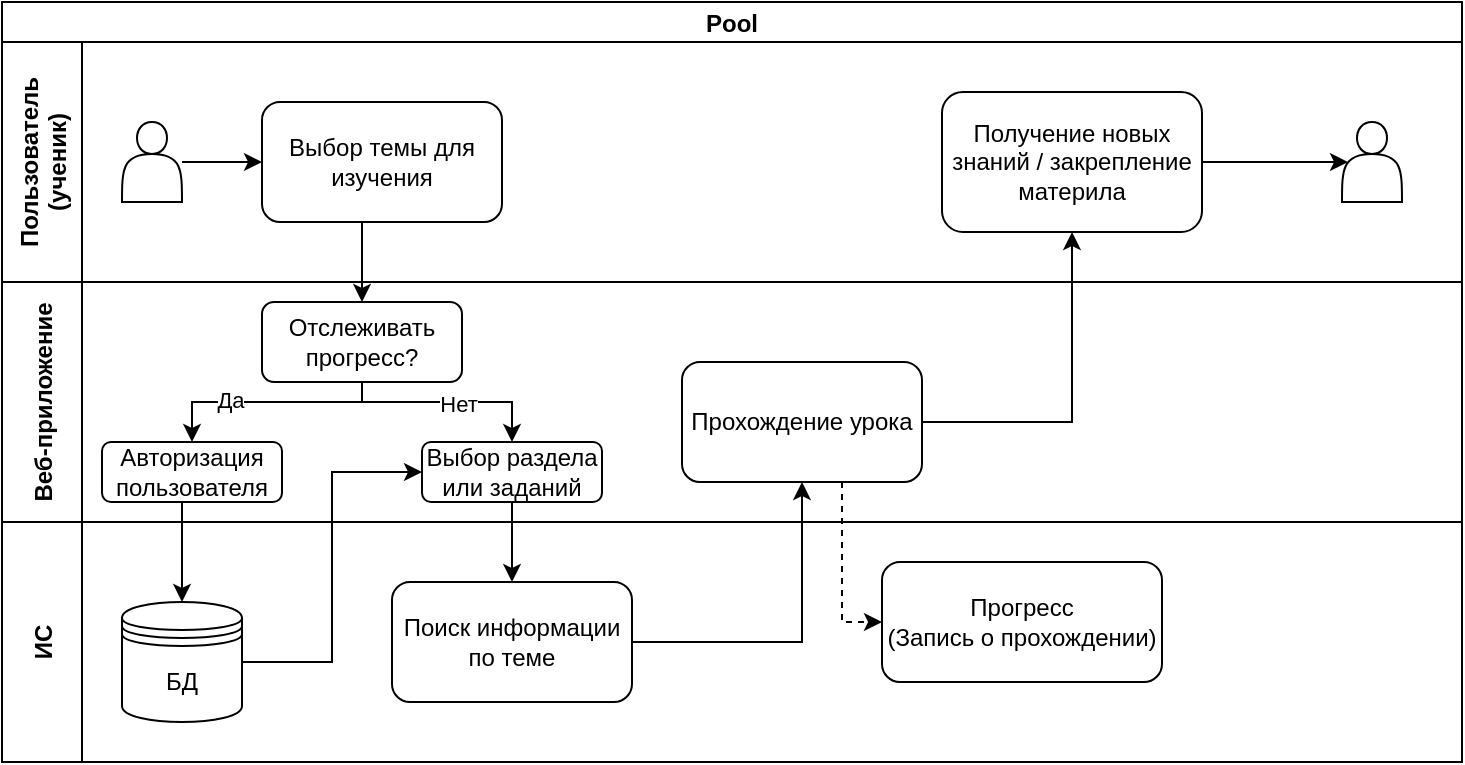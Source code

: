 <mxfile version="18.0.0" type="device" pages="2"><diagram id="20l7fqfeNC1QqdjTDUyi" name="Page-2"><mxGraphModel dx="1051" dy="482" grid="1" gridSize="10" guides="1" tooltips="1" connect="1" arrows="1" fold="1" page="1" pageScale="1" pageWidth="827" pageHeight="1169" math="0" shadow="0"><root><mxCell id="0"/><mxCell id="1" parent="0"/><mxCell id="Vk-8Xl2fjeRFc3GVbgZu-17" value="Pool" style="swimlane;childLayout=stackLayout;resizeParent=1;resizeParentMax=0;horizontal=1;startSize=20;horizontalStack=0;" vertex="1" parent="1"><mxGeometry x="10" y="20" width="730" height="380" as="geometry"/></mxCell><mxCell id="Vk-8Xl2fjeRFc3GVbgZu-18" value="Пользователь &#10;(ученик)" style="swimlane;startSize=40;horizontal=0;" vertex="1" parent="Vk-8Xl2fjeRFc3GVbgZu-17"><mxGeometry y="20" width="730" height="120" as="geometry"/></mxCell><mxCell id="Vk-8Xl2fjeRFc3GVbgZu-24" style="edgeStyle=orthogonalEdgeStyle;rounded=0;orthogonalLoop=1;jettySize=auto;html=1;entryX=0;entryY=0.5;entryDx=0;entryDy=0;" edge="1" parent="Vk-8Xl2fjeRFc3GVbgZu-18" source="Vk-8Xl2fjeRFc3GVbgZu-21" target="Vk-8Xl2fjeRFc3GVbgZu-23"><mxGeometry relative="1" as="geometry"/></mxCell><mxCell id="Vk-8Xl2fjeRFc3GVbgZu-21" value="" style="shape=actor;whiteSpace=wrap;html=1;" vertex="1" parent="Vk-8Xl2fjeRFc3GVbgZu-18"><mxGeometry x="60" y="40" width="30" height="40" as="geometry"/></mxCell><mxCell id="Vk-8Xl2fjeRFc3GVbgZu-23" value="Выбор темы для изучения" style="rounded=1;whiteSpace=wrap;html=1;" vertex="1" parent="Vk-8Xl2fjeRFc3GVbgZu-18"><mxGeometry x="130" y="30" width="120" height="60" as="geometry"/></mxCell><mxCell id="Vk-8Xl2fjeRFc3GVbgZu-50" value="Получение новых знаний / закрепление материла" style="rounded=1;whiteSpace=wrap;html=1;" vertex="1" parent="Vk-8Xl2fjeRFc3GVbgZu-18"><mxGeometry x="470" y="25" width="130" height="70" as="geometry"/></mxCell><mxCell id="Vk-8Xl2fjeRFc3GVbgZu-53" value="" style="shape=actor;whiteSpace=wrap;html=1;" vertex="1" parent="Vk-8Xl2fjeRFc3GVbgZu-18"><mxGeometry x="670" y="40" width="30" height="40" as="geometry"/></mxCell><mxCell id="Vk-8Xl2fjeRFc3GVbgZu-52" style="edgeStyle=orthogonalEdgeStyle;rounded=0;orthogonalLoop=1;jettySize=auto;html=1;entryX=0.1;entryY=0.5;entryDx=0;entryDy=0;entryPerimeter=0;" edge="1" parent="Vk-8Xl2fjeRFc3GVbgZu-18" source="Vk-8Xl2fjeRFc3GVbgZu-50" target="Vk-8Xl2fjeRFc3GVbgZu-53"><mxGeometry relative="1" as="geometry"><mxPoint x="660" y="60" as="targetPoint"/></mxGeometry></mxCell><mxCell id="Vk-8Xl2fjeRFc3GVbgZu-19" value="Веб-приложение" style="swimlane;startSize=40;horizontal=0;" vertex="1" parent="Vk-8Xl2fjeRFc3GVbgZu-17"><mxGeometry y="140" width="730" height="120" as="geometry"/></mxCell><mxCell id="Vk-8Xl2fjeRFc3GVbgZu-31" style="edgeStyle=orthogonalEdgeStyle;rounded=0;orthogonalLoop=1;jettySize=auto;html=1;exitX=0.5;exitY=1;exitDx=0;exitDy=0;" edge="1" parent="Vk-8Xl2fjeRFc3GVbgZu-19" source="Vk-8Xl2fjeRFc3GVbgZu-26" target="Vk-8Xl2fjeRFc3GVbgZu-30"><mxGeometry relative="1" as="geometry"><Array as="points"><mxPoint x="180" y="60"/><mxPoint x="255" y="60"/></Array></mxGeometry></mxCell><mxCell id="Vk-8Xl2fjeRFc3GVbgZu-38" value="Нет" style="edgeLabel;html=1;align=center;verticalAlign=middle;resizable=0;points=[];" vertex="1" connectable="0" parent="Vk-8Xl2fjeRFc3GVbgZu-31"><mxGeometry x="0.105" y="-1" relative="1" as="geometry"><mxPoint as="offset"/></mxGeometry></mxCell><mxCell id="Vk-8Xl2fjeRFc3GVbgZu-26" value="Отслеживать прогресс?" style="rounded=1;whiteSpace=wrap;html=1;" vertex="1" parent="Vk-8Xl2fjeRFc3GVbgZu-19"><mxGeometry x="130" y="10" width="100" height="40" as="geometry"/></mxCell><mxCell id="Vk-8Xl2fjeRFc3GVbgZu-28" value="Авторизация пользователя" style="whiteSpace=wrap;html=1;rounded=1;" vertex="1" parent="Vk-8Xl2fjeRFc3GVbgZu-19"><mxGeometry x="50" y="80" width="90" height="30" as="geometry"/></mxCell><mxCell id="Vk-8Xl2fjeRFc3GVbgZu-29" value="" style="edgeStyle=orthogonalEdgeStyle;rounded=0;orthogonalLoop=1;jettySize=auto;html=1;" edge="1" parent="Vk-8Xl2fjeRFc3GVbgZu-19" source="Vk-8Xl2fjeRFc3GVbgZu-26" target="Vk-8Xl2fjeRFc3GVbgZu-28"><mxGeometry relative="1" as="geometry"><Array as="points"><mxPoint x="180" y="60"/><mxPoint x="95" y="60"/></Array></mxGeometry></mxCell><mxCell id="Vk-8Xl2fjeRFc3GVbgZu-37" value="Да" style="edgeLabel;html=1;align=center;verticalAlign=middle;resizable=0;points=[];" vertex="1" connectable="0" parent="Vk-8Xl2fjeRFc3GVbgZu-29"><mxGeometry x="0.322" y="-1" relative="1" as="geometry"><mxPoint as="offset"/></mxGeometry></mxCell><mxCell id="Vk-8Xl2fjeRFc3GVbgZu-30" value="Выбор раздела или заданий" style="whiteSpace=wrap;html=1;rounded=1;" vertex="1" parent="Vk-8Xl2fjeRFc3GVbgZu-19"><mxGeometry x="210" y="80" width="90" height="30" as="geometry"/></mxCell><mxCell id="Vk-8Xl2fjeRFc3GVbgZu-39" value="Прохождение урока" style="whiteSpace=wrap;html=1;rounded=1;" vertex="1" parent="Vk-8Xl2fjeRFc3GVbgZu-19"><mxGeometry x="340" y="40" width="120" height="60" as="geometry"/></mxCell><mxCell id="Vk-8Xl2fjeRFc3GVbgZu-20" value="ИС" style="swimlane;startSize=40;horizontal=0;" vertex="1" parent="Vk-8Xl2fjeRFc3GVbgZu-17"><mxGeometry y="260" width="730" height="120" as="geometry"/></mxCell><mxCell id="Vk-8Xl2fjeRFc3GVbgZu-32" value="БД" style="shape=datastore;whiteSpace=wrap;html=1;" vertex="1" parent="Vk-8Xl2fjeRFc3GVbgZu-20"><mxGeometry x="60" y="40" width="60" height="60" as="geometry"/></mxCell><mxCell id="Vk-8Xl2fjeRFc3GVbgZu-35" value="Поиск информации по теме" style="whiteSpace=wrap;html=1;rounded=1;" vertex="1" parent="Vk-8Xl2fjeRFc3GVbgZu-20"><mxGeometry x="195" y="30" width="120" height="60" as="geometry"/></mxCell><mxCell id="Vk-8Xl2fjeRFc3GVbgZu-42" value="Прогресс&lt;br&gt;(Запись о прохождении)" style="whiteSpace=wrap;html=1;rounded=1;" vertex="1" parent="Vk-8Xl2fjeRFc3GVbgZu-20"><mxGeometry x="440" y="20" width="140" height="60" as="geometry"/></mxCell><mxCell id="Vk-8Xl2fjeRFc3GVbgZu-27" style="edgeStyle=orthogonalEdgeStyle;rounded=0;orthogonalLoop=1;jettySize=auto;html=1;entryX=0.5;entryY=0;entryDx=0;entryDy=0;" edge="1" parent="Vk-8Xl2fjeRFc3GVbgZu-17" source="Vk-8Xl2fjeRFc3GVbgZu-23" target="Vk-8Xl2fjeRFc3GVbgZu-26"><mxGeometry relative="1" as="geometry"><Array as="points"><mxPoint x="180" y="120"/><mxPoint x="180" y="120"/></Array></mxGeometry></mxCell><mxCell id="Vk-8Xl2fjeRFc3GVbgZu-33" style="edgeStyle=orthogonalEdgeStyle;rounded=0;orthogonalLoop=1;jettySize=auto;html=1;" edge="1" parent="Vk-8Xl2fjeRFc3GVbgZu-17" source="Vk-8Xl2fjeRFc3GVbgZu-28" target="Vk-8Xl2fjeRFc3GVbgZu-32"><mxGeometry relative="1" as="geometry"><Array as="points"><mxPoint x="90" y="260"/><mxPoint x="90" y="260"/></Array></mxGeometry></mxCell><mxCell id="Vk-8Xl2fjeRFc3GVbgZu-34" style="edgeStyle=orthogonalEdgeStyle;rounded=0;orthogonalLoop=1;jettySize=auto;html=1;entryX=0;entryY=0.5;entryDx=0;entryDy=0;" edge="1" parent="Vk-8Xl2fjeRFc3GVbgZu-17" source="Vk-8Xl2fjeRFc3GVbgZu-32" target="Vk-8Xl2fjeRFc3GVbgZu-30"><mxGeometry relative="1" as="geometry"/></mxCell><mxCell id="Vk-8Xl2fjeRFc3GVbgZu-36" value="" style="edgeStyle=orthogonalEdgeStyle;rounded=0;orthogonalLoop=1;jettySize=auto;html=1;" edge="1" parent="Vk-8Xl2fjeRFc3GVbgZu-17" source="Vk-8Xl2fjeRFc3GVbgZu-30" target="Vk-8Xl2fjeRFc3GVbgZu-35"><mxGeometry relative="1" as="geometry"/></mxCell><mxCell id="Vk-8Xl2fjeRFc3GVbgZu-40" value="" style="edgeStyle=orthogonalEdgeStyle;rounded=0;orthogonalLoop=1;jettySize=auto;html=1;" edge="1" parent="Vk-8Xl2fjeRFc3GVbgZu-17" source="Vk-8Xl2fjeRFc3GVbgZu-35" target="Vk-8Xl2fjeRFc3GVbgZu-39"><mxGeometry relative="1" as="geometry"/></mxCell><mxCell id="Vk-8Xl2fjeRFc3GVbgZu-41" style="edgeStyle=orthogonalEdgeStyle;rounded=0;orthogonalLoop=1;jettySize=auto;html=1;entryX=0;entryY=0.5;entryDx=0;entryDy=0;dashed=1;" edge="1" parent="Vk-8Xl2fjeRFc3GVbgZu-17" source="Vk-8Xl2fjeRFc3GVbgZu-39" target="Vk-8Xl2fjeRFc3GVbgZu-42"><mxGeometry relative="1" as="geometry"><mxPoint x="480" y="300" as="targetPoint"/><Array as="points"><mxPoint x="420" y="310"/></Array></mxGeometry></mxCell><mxCell id="Vk-8Xl2fjeRFc3GVbgZu-43" style="edgeStyle=orthogonalEdgeStyle;rounded=0;orthogonalLoop=1;jettySize=auto;html=1;entryX=0.5;entryY=1;entryDx=0;entryDy=0;" edge="1" parent="Vk-8Xl2fjeRFc3GVbgZu-17" source="Vk-8Xl2fjeRFc3GVbgZu-39" target="Vk-8Xl2fjeRFc3GVbgZu-50"><mxGeometry relative="1" as="geometry"><mxPoint x="580" y="210" as="targetPoint"/></mxGeometry></mxCell></root></mxGraphModel></diagram><diagram id="J5epQX_KYkSJHJt5mPeu" name="Page-1"><mxGraphModel dx="1878" dy="482" grid="1" gridSize="10" guides="1" tooltips="1" connect="1" arrows="1" fold="1" page="1" pageScale="1" pageWidth="827" pageHeight="1169" math="0" shadow="0"><root><mxCell id="0"/><mxCell id="1" parent="0"/><mxCell id="e2t3kXl5LUbeaItetZgc-1" value="П1 (4, Ф1)" style="rounded=1;whiteSpace=wrap;html=1;" parent="1" vertex="1"><mxGeometry x="340" y="40" width="120" height="40" as="geometry"/></mxCell><mxCell id="e2t3kXl5LUbeaItetZgc-2" value="" style="endArrow=classic;html=1;rounded=0;exitX=0.5;exitY=1;exitDx=0;exitDy=0;entryX=0.5;entryY=0;entryDx=0;entryDy=0;" parent="1" source="e2t3kXl5LUbeaItetZgc-1" target="e2t3kXl5LUbeaItetZgc-3" edge="1"><mxGeometry width="50" height="50" relative="1" as="geometry"><mxPoint x="470" y="330" as="sourcePoint"/><mxPoint x="460" y="110" as="targetPoint"/><Array as="points"/></mxGeometry></mxCell><mxCell id="e2t3kXl5LUbeaItetZgc-10" value="" style="edgeStyle=orthogonalEdgeStyle;rounded=0;orthogonalLoop=1;jettySize=auto;html=1;" parent="1" source="e2t3kXl5LUbeaItetZgc-3" target="e2t3kXl5LUbeaItetZgc-9" edge="1"><mxGeometry relative="1" as="geometry"/></mxCell><mxCell id="e2t3kXl5LUbeaItetZgc-3" value="Д1" style="ellipse;whiteSpace=wrap;html=1;aspect=fixed;" parent="1" vertex="1"><mxGeometry x="380" y="110" width="40" height="40" as="geometry"/></mxCell><mxCell id="e2t3kXl5LUbeaItetZgc-28" style="edgeStyle=orthogonalEdgeStyle;rounded=0;orthogonalLoop=1;jettySize=auto;html=1;entryX=0.5;entryY=0;entryDx=0;entryDy=0;fontSize=12;" parent="1" source="e2t3kXl5LUbeaItetZgc-8" target="e2t3kXl5LUbeaItetZgc-17" edge="1"><mxGeometry relative="1" as="geometry"/></mxCell><mxCell id="e2t3kXl5LUbeaItetZgc-29" style="edgeStyle=orthogonalEdgeStyle;rounded=0;orthogonalLoop=1;jettySize=auto;html=1;exitX=0;exitY=1;exitDx=0;exitDy=0;entryX=0.5;entryY=0;entryDx=0;entryDy=0;fontSize=12;" parent="1" source="e2t3kXl5LUbeaItetZgc-8" target="e2t3kXl5LUbeaItetZgc-18" edge="1"><mxGeometry relative="1" as="geometry"><Array as="points"><mxPoint x="25" y="280"/></Array></mxGeometry></mxCell><mxCell id="e2t3kXl5LUbeaItetZgc-30" style="edgeStyle=orthogonalEdgeStyle;rounded=0;orthogonalLoop=1;jettySize=auto;html=1;entryX=0.5;entryY=0;entryDx=0;entryDy=0;fontSize=12;" parent="1" source="e2t3kXl5LUbeaItetZgc-8" target="e2t3kXl5LUbeaItetZgc-19" edge="1"><mxGeometry relative="1" as="geometry"><Array as="points"><mxPoint x="130" y="300"/><mxPoint x="85" y="300"/></Array></mxGeometry></mxCell><mxCell id="e2t3kXl5LUbeaItetZgc-31" value="" style="edgeStyle=orthogonalEdgeStyle;rounded=0;orthogonalLoop=1;jettySize=auto;html=1;fontSize=12;" parent="1" source="e2t3kXl5LUbeaItetZgc-8" target="e2t3kXl5LUbeaItetZgc-21" edge="1"><mxGeometry relative="1" as="geometry"><Array as="points"><mxPoint x="160" y="300"/><mxPoint x="205" y="300"/></Array></mxGeometry></mxCell><mxCell id="e2t3kXl5LUbeaItetZgc-33" style="edgeStyle=orthogonalEdgeStyle;rounded=0;orthogonalLoop=1;jettySize=auto;html=1;fontSize=12;" parent="1" source="e2t3kXl5LUbeaItetZgc-8" target="e2t3kXl5LUbeaItetZgc-20" edge="1"><mxGeometry relative="1" as="geometry"><Array as="points"><mxPoint x="145" y="300"/><mxPoint x="145" y="300"/></Array></mxGeometry></mxCell><mxCell id="e2t3kXl5LUbeaItetZgc-34" style="edgeStyle=orthogonalEdgeStyle;rounded=0;orthogonalLoop=1;jettySize=auto;html=1;exitX=1;exitY=0.75;exitDx=0;exitDy=0;fontSize=12;" parent="1" source="e2t3kXl5LUbeaItetZgc-8" target="e2t3kXl5LUbeaItetZgc-22" edge="1"><mxGeometry relative="1" as="geometry"><Array as="points"><mxPoint x="200" y="280"/><mxPoint x="265" y="280"/></Array></mxGeometry></mxCell><mxCell id="e2t3kXl5LUbeaItetZgc-35" style="edgeStyle=orthogonalEdgeStyle;rounded=0;orthogonalLoop=1;jettySize=auto;html=1;fontSize=12;" parent="1" source="e2t3kXl5LUbeaItetZgc-8" target="e2t3kXl5LUbeaItetZgc-23" edge="1"><mxGeometry relative="1" as="geometry"/></mxCell><mxCell id="e2t3kXl5LUbeaItetZgc-8" value="П3 (2, Ф2 и Д2)" style="rounded=1;whiteSpace=wrap;html=1;" parent="1" vertex="1"><mxGeometry x="90" y="240" width="110" height="40" as="geometry"/></mxCell><mxCell id="e2t3kXl5LUbeaItetZgc-12" value="" style="edgeStyle=orthogonalEdgeStyle;rounded=0;orthogonalLoop=1;jettySize=auto;html=1;" parent="1" source="e2t3kXl5LUbeaItetZgc-9" target="e2t3kXl5LUbeaItetZgc-11" edge="1"><mxGeometry relative="1" as="geometry"/></mxCell><mxCell id="e2t3kXl5LUbeaItetZgc-14" value="" style="edgeStyle=orthogonalEdgeStyle;rounded=0;orthogonalLoop=1;jettySize=auto;html=1;" parent="1" source="e2t3kXl5LUbeaItetZgc-9" target="e2t3kXl5LUbeaItetZgc-13" edge="1"><mxGeometry relative="1" as="geometry"/></mxCell><mxCell id="e2t3kXl5LUbeaItetZgc-9" value="П2 (3, Д1)" style="rounded=1;whiteSpace=wrap;html=1;" parent="1" vertex="1"><mxGeometry x="350" y="180" width="100" height="40" as="geometry"/></mxCell><mxCell id="e2t3kXl5LUbeaItetZgc-54" style="edgeStyle=orthogonalEdgeStyle;rounded=0;orthogonalLoop=1;jettySize=auto;html=1;exitX=0.5;exitY=1;exitDx=0;exitDy=0;entryX=0.5;entryY=0;entryDx=0;entryDy=0;" parent="1" source="e2t3kXl5LUbeaItetZgc-11" target="e2t3kXl5LUbeaItetZgc-43" edge="1"><mxGeometry relative="1" as="geometry"/></mxCell><mxCell id="e2t3kXl5LUbeaItetZgc-11" value="Д3" style="ellipse;whiteSpace=wrap;html=1;rounded=1;" parent="1" vertex="1"><mxGeometry x="630" y="180" width="40" height="40" as="geometry"/></mxCell><mxCell id="e2t3kXl5LUbeaItetZgc-15" value="" style="edgeStyle=orthogonalEdgeStyle;rounded=0;orthogonalLoop=1;jettySize=auto;html=1;" parent="1" source="e2t3kXl5LUbeaItetZgc-13" target="e2t3kXl5LUbeaItetZgc-8" edge="1"><mxGeometry relative="1" as="geometry"/></mxCell><mxCell id="e2t3kXl5LUbeaItetZgc-13" value="Д2" style="ellipse;whiteSpace=wrap;html=1;rounded=1;" parent="1" vertex="1"><mxGeometry x="125" y="180" width="40" height="40" as="geometry"/></mxCell><mxCell id="e2t3kXl5LUbeaItetZgc-56" value="" style="edgeStyle=orthogonalEdgeStyle;rounded=0;orthogonalLoop=1;jettySize=auto;html=1;fontSize=12;" parent="1" source="e2t3kXl5LUbeaItetZgc-17" target="e2t3kXl5LUbeaItetZgc-55" edge="1"><mxGeometry relative="1" as="geometry"/></mxCell><mxCell id="e2t3kXl5LUbeaItetZgc-17" value="Д4" style="ellipse;whiteSpace=wrap;html=1;rounded=1;fontSize=12;" parent="1" vertex="1"><mxGeometry x="-55" y="320" width="40" height="40" as="geometry"/></mxCell><mxCell id="e2t3kXl5LUbeaItetZgc-80" style="edgeStyle=orthogonalEdgeStyle;rounded=0;orthogonalLoop=1;jettySize=auto;html=1;entryX=0.5;entryY=0;entryDx=0;entryDy=0;fontSize=12;" parent="1" source="e2t3kXl5LUbeaItetZgc-18" target="e2t3kXl5LUbeaItetZgc-57" edge="1"><mxGeometry relative="1" as="geometry"/></mxCell><mxCell id="e2t3kXl5LUbeaItetZgc-18" value="Д5" style="ellipse;whiteSpace=wrap;html=1;rounded=1;fontSize=12;" parent="1" vertex="1"><mxGeometry x="5" y="320" width="40" height="40" as="geometry"/></mxCell><mxCell id="e2t3kXl5LUbeaItetZgc-81" style="edgeStyle=orthogonalEdgeStyle;rounded=0;orthogonalLoop=1;jettySize=auto;html=1;entryX=0.5;entryY=0;entryDx=0;entryDy=0;fontSize=12;" parent="1" source="e2t3kXl5LUbeaItetZgc-19" target="e2t3kXl5LUbeaItetZgc-58" edge="1"><mxGeometry relative="1" as="geometry"/></mxCell><mxCell id="e2t3kXl5LUbeaItetZgc-19" value="Д6" style="ellipse;whiteSpace=wrap;html=1;rounded=1;fontSize=12;" parent="1" vertex="1"><mxGeometry x="65" y="320" width="40" height="40" as="geometry"/></mxCell><mxCell id="e2t3kXl5LUbeaItetZgc-82" style="edgeStyle=orthogonalEdgeStyle;rounded=0;orthogonalLoop=1;jettySize=auto;html=1;entryX=0.5;entryY=0;entryDx=0;entryDy=0;fontSize=12;" parent="1" source="e2t3kXl5LUbeaItetZgc-20" target="e2t3kXl5LUbeaItetZgc-59" edge="1"><mxGeometry relative="1" as="geometry"/></mxCell><mxCell id="e2t3kXl5LUbeaItetZgc-20" value="Д7" style="ellipse;whiteSpace=wrap;html=1;rounded=1;fontSize=12;" parent="1" vertex="1"><mxGeometry x="125" y="320" width="40" height="40" as="geometry"/></mxCell><mxCell id="e2t3kXl5LUbeaItetZgc-83" style="edgeStyle=orthogonalEdgeStyle;rounded=0;orthogonalLoop=1;jettySize=auto;html=1;entryX=0.5;entryY=0;entryDx=0;entryDy=0;fontSize=12;" parent="1" source="e2t3kXl5LUbeaItetZgc-21" target="e2t3kXl5LUbeaItetZgc-60" edge="1"><mxGeometry relative="1" as="geometry"/></mxCell><mxCell id="e2t3kXl5LUbeaItetZgc-21" value="Д8" style="ellipse;whiteSpace=wrap;html=1;rounded=1;fontSize=12;" parent="1" vertex="1"><mxGeometry x="185" y="320" width="40" height="40" as="geometry"/></mxCell><mxCell id="e2t3kXl5LUbeaItetZgc-85" style="edgeStyle=orthogonalEdgeStyle;rounded=0;orthogonalLoop=1;jettySize=auto;html=1;entryX=0.5;entryY=0;entryDx=0;entryDy=0;fontSize=12;" parent="1" source="e2t3kXl5LUbeaItetZgc-22" target="e2t3kXl5LUbeaItetZgc-61" edge="1"><mxGeometry relative="1" as="geometry"/></mxCell><mxCell id="e2t3kXl5LUbeaItetZgc-22" value="Д9" style="ellipse;whiteSpace=wrap;html=1;rounded=1;fontSize=12;" parent="1" vertex="1"><mxGeometry x="245" y="320" width="40" height="40" as="geometry"/></mxCell><mxCell id="e2t3kXl5LUbeaItetZgc-86" style="edgeStyle=orthogonalEdgeStyle;rounded=0;orthogonalLoop=1;jettySize=auto;html=1;entryX=0.5;entryY=0;entryDx=0;entryDy=0;fontSize=12;" parent="1" source="e2t3kXl5LUbeaItetZgc-23" target="e2t3kXl5LUbeaItetZgc-62" edge="1"><mxGeometry relative="1" as="geometry"/></mxCell><mxCell id="e2t3kXl5LUbeaItetZgc-23" value="Д10" style="ellipse;whiteSpace=wrap;html=1;rounded=1;fontSize=12;" parent="1" vertex="1"><mxGeometry x="310" y="320" width="40" height="40" as="geometry"/></mxCell><mxCell id="e2t3kXl5LUbeaItetZgc-36" style="edgeStyle=orthogonalEdgeStyle;rounded=0;orthogonalLoop=1;jettySize=auto;html=1;" parent="1" source="e2t3kXl5LUbeaItetZgc-43" target="e2t3kXl5LUbeaItetZgc-52" edge="1"><mxGeometry relative="1" as="geometry"><mxPoint x="507" y="360" as="targetPoint"/></mxGeometry></mxCell><mxCell id="e2t3kXl5LUbeaItetZgc-37" style="edgeStyle=orthogonalEdgeStyle;rounded=0;orthogonalLoop=1;jettySize=auto;html=1;exitX=0;exitY=0.75;exitDx=0;exitDy=0;entryX=0.5;entryY=0;entryDx=0;entryDy=0;" parent="1" source="e2t3kXl5LUbeaItetZgc-43" target="e2t3kXl5LUbeaItetZgc-44" edge="1"><mxGeometry relative="1" as="geometry"><Array as="points"><mxPoint x="595" y="280"/><mxPoint x="503" y="280"/></Array><mxPoint x="585" y="280" as="sourcePoint"/></mxGeometry></mxCell><mxCell id="e2t3kXl5LUbeaItetZgc-38" style="edgeStyle=orthogonalEdgeStyle;rounded=0;orthogonalLoop=1;jettySize=auto;html=1;entryX=0.5;entryY=0;entryDx=0;entryDy=0;" parent="1" target="e2t3kXl5LUbeaItetZgc-45" edge="1"><mxGeometry relative="1" as="geometry"><Array as="points"><mxPoint x="620" y="300"/><mxPoint x="573" y="300"/></Array><mxPoint x="620" y="280" as="sourcePoint"/></mxGeometry></mxCell><mxCell id="e2t3kXl5LUbeaItetZgc-39" value="" style="edgeStyle=orthogonalEdgeStyle;rounded=0;orthogonalLoop=1;jettySize=auto;html=1;entryX=0.5;entryY=0;entryDx=0;entryDy=0;" parent="1" target="e2t3kXl5LUbeaItetZgc-47" edge="1"><mxGeometry relative="1" as="geometry"><Array as="points"><mxPoint x="670" y="300"/><mxPoint x="718" y="300"/></Array><mxPoint x="670" y="280" as="sourcePoint"/></mxGeometry></mxCell><mxCell id="e2t3kXl5LUbeaItetZgc-40" style="edgeStyle=orthogonalEdgeStyle;rounded=0;orthogonalLoop=1;jettySize=auto;html=1;" parent="1" target="e2t3kXl5LUbeaItetZgc-46" edge="1"><mxGeometry relative="1" as="geometry"><mxPoint x="645" y="280" as="sourcePoint"/><Array as="points"><mxPoint x="645" y="300"/><mxPoint x="645" y="300"/></Array></mxGeometry></mxCell><mxCell id="e2t3kXl5LUbeaItetZgc-41" style="edgeStyle=orthogonalEdgeStyle;rounded=0;orthogonalLoop=1;jettySize=auto;html=1;entryX=0.5;entryY=0;entryDx=0;entryDy=0;" parent="1" source="e2t3kXl5LUbeaItetZgc-43" target="e2t3kXl5LUbeaItetZgc-48" edge="1"><mxGeometry relative="1" as="geometry"><Array as="points"><mxPoint x="788" y="280"/></Array></mxGeometry></mxCell><mxCell id="e2t3kXl5LUbeaItetZgc-42" style="edgeStyle=orthogonalEdgeStyle;rounded=0;orthogonalLoop=1;jettySize=auto;html=1;" parent="1" source="e2t3kXl5LUbeaItetZgc-43" target="e2t3kXl5LUbeaItetZgc-49" edge="1"><mxGeometry relative="1" as="geometry"/></mxCell><mxCell id="e2t3kXl5LUbeaItetZgc-43" value="П4 (2, Ф3 и Д3)" style="rounded=1;whiteSpace=wrap;html=1;" parent="1" vertex="1"><mxGeometry x="595" y="240" width="110" height="40" as="geometry"/></mxCell><mxCell id="e2t3kXl5LUbeaItetZgc-92" style="edgeStyle=orthogonalEdgeStyle;rounded=0;orthogonalLoop=1;jettySize=auto;html=1;entryX=0.5;entryY=0;entryDx=0;entryDy=0;fontSize=12;" parent="1" source="e2t3kXl5LUbeaItetZgc-44" target="e2t3kXl5LUbeaItetZgc-90" edge="1"><mxGeometry relative="1" as="geometry"/></mxCell><mxCell id="e2t3kXl5LUbeaItetZgc-44" value="Д12" style="ellipse;whiteSpace=wrap;html=1;rounded=1;" parent="1" vertex="1"><mxGeometry x="482.5" y="320" width="40" height="40" as="geometry"/></mxCell><mxCell id="e2t3kXl5LUbeaItetZgc-94" style="edgeStyle=orthogonalEdgeStyle;rounded=0;orthogonalLoop=1;jettySize=auto;html=1;fontSize=12;" parent="1" source="e2t3kXl5LUbeaItetZgc-45" target="e2t3kXl5LUbeaItetZgc-93" edge="1"><mxGeometry relative="1" as="geometry"/></mxCell><mxCell id="e2t3kXl5LUbeaItetZgc-45" value="Д13" style="ellipse;whiteSpace=wrap;html=1;rounded=1;" parent="1" vertex="1"><mxGeometry x="552.5" y="320" width="40" height="40" as="geometry"/></mxCell><mxCell id="e2t3kXl5LUbeaItetZgc-96" style="edgeStyle=orthogonalEdgeStyle;rounded=0;orthogonalLoop=1;jettySize=auto;html=1;entryX=0.5;entryY=0;entryDx=0;entryDy=0;fontSize=12;" parent="1" source="e2t3kXl5LUbeaItetZgc-46" target="e2t3kXl5LUbeaItetZgc-95" edge="1"><mxGeometry relative="1" as="geometry"/></mxCell><mxCell id="e2t3kXl5LUbeaItetZgc-46" value="Д14" style="ellipse;whiteSpace=wrap;html=1;rounded=1;" parent="1" vertex="1"><mxGeometry x="625" y="320" width="40" height="40" as="geometry"/></mxCell><mxCell id="e2t3kXl5LUbeaItetZgc-98" style="edgeStyle=orthogonalEdgeStyle;rounded=0;orthogonalLoop=1;jettySize=auto;html=1;entryX=0.5;entryY=0;entryDx=0;entryDy=0;fontSize=12;" parent="1" source="e2t3kXl5LUbeaItetZgc-47" target="e2t3kXl5LUbeaItetZgc-97" edge="1"><mxGeometry relative="1" as="geometry"><mxPoint x="710" y="390" as="targetPoint"/></mxGeometry></mxCell><mxCell id="e2t3kXl5LUbeaItetZgc-47" value="Д15" style="ellipse;whiteSpace=wrap;html=1;rounded=1;" parent="1" vertex="1"><mxGeometry x="697.5" y="320" width="40" height="40" as="geometry"/></mxCell><mxCell id="e2t3kXl5LUbeaItetZgc-101" style="edgeStyle=orthogonalEdgeStyle;rounded=0;orthogonalLoop=1;jettySize=auto;html=1;entryX=0.5;entryY=0;entryDx=0;entryDy=0;fontSize=12;" parent="1" source="e2t3kXl5LUbeaItetZgc-48" target="e2t3kXl5LUbeaItetZgc-99" edge="1"><mxGeometry relative="1" as="geometry"/></mxCell><mxCell id="e2t3kXl5LUbeaItetZgc-48" value="Д16" style="ellipse;whiteSpace=wrap;html=1;rounded=1;" parent="1" vertex="1"><mxGeometry x="767.5" y="320" width="40" height="40" as="geometry"/></mxCell><mxCell id="e2t3kXl5LUbeaItetZgc-104" style="edgeStyle=orthogonalEdgeStyle;rounded=0;orthogonalLoop=1;jettySize=auto;html=1;entryX=0.5;entryY=0;entryDx=0;entryDy=0;fontSize=12;" parent="1" source="e2t3kXl5LUbeaItetZgc-49" target="e2t3kXl5LUbeaItetZgc-100" edge="1"><mxGeometry relative="1" as="geometry"/></mxCell><mxCell id="e2t3kXl5LUbeaItetZgc-49" value="Д17" style="ellipse;whiteSpace=wrap;html=1;rounded=1;" parent="1" vertex="1"><mxGeometry x="839.5" y="320" width="40" height="40" as="geometry"/></mxCell><mxCell id="e2t3kXl5LUbeaItetZgc-73" style="edgeStyle=orthogonalEdgeStyle;rounded=0;orthogonalLoop=1;jettySize=auto;html=1;entryX=0.5;entryY=0;entryDx=0;entryDy=0;" parent="1" source="e2t3kXl5LUbeaItetZgc-52" target="e2t3kXl5LUbeaItetZgc-87" edge="1"><mxGeometry relative="1" as="geometry"><mxPoint x="465" y="390" as="targetPoint"/></mxGeometry></mxCell><mxCell id="e2t3kXl5LUbeaItetZgc-52" value="Д11" style="ellipse;whiteSpace=wrap;html=1;rounded=1;" parent="1" vertex="1"><mxGeometry x="412.5" y="320" width="40" height="40" as="geometry"/></mxCell><mxCell id="e2t3kXl5LUbeaItetZgc-121" style="edgeStyle=orthogonalEdgeStyle;rounded=0;orthogonalLoop=1;jettySize=auto;html=1;exitX=0.5;exitY=1;exitDx=0;exitDy=0;entryX=0.5;entryY=0;entryDx=0;entryDy=0;fontSize=12;" parent="1" source="e2t3kXl5LUbeaItetZgc-55" target="e2t3kXl5LUbeaItetZgc-106" edge="1"><mxGeometry relative="1" as="geometry"/></mxCell><mxCell id="e2t3kXl5LUbeaItetZgc-55" value="П5 (1, Ф4 и Д4)" style="whiteSpace=wrap;html=1;rounded=1;fontSize=12;" parent="1" vertex="1"><mxGeometry x="-60" y="390" width="50" height="40" as="geometry"/></mxCell><mxCell id="e2t3kXl5LUbeaItetZgc-122" style="edgeStyle=orthogonalEdgeStyle;rounded=0;orthogonalLoop=1;jettySize=auto;html=1;exitX=0.5;exitY=1;exitDx=0;exitDy=0;entryX=0.5;entryY=0;entryDx=0;entryDy=0;fontSize=12;" parent="1" source="e2t3kXl5LUbeaItetZgc-57" target="e2t3kXl5LUbeaItetZgc-107" edge="1"><mxGeometry relative="1" as="geometry"/></mxCell><mxCell id="e2t3kXl5LUbeaItetZgc-57" value="&lt;span style=&quot;font-size: 12px;&quot;&gt;П6 (1, Ф5 и Д5)&lt;/span&gt;" style="whiteSpace=wrap;html=1;rounded=1;fontSize=12;" parent="1" vertex="1"><mxGeometry y="390" width="50" height="40" as="geometry"/></mxCell><mxCell id="e2t3kXl5LUbeaItetZgc-123" style="edgeStyle=orthogonalEdgeStyle;rounded=0;orthogonalLoop=1;jettySize=auto;html=1;exitX=0.5;exitY=1;exitDx=0;exitDy=0;entryX=0.5;entryY=0;entryDx=0;entryDy=0;fontSize=12;" parent="1" source="e2t3kXl5LUbeaItetZgc-58" target="e2t3kXl5LUbeaItetZgc-108" edge="1"><mxGeometry relative="1" as="geometry"/></mxCell><mxCell id="e2t3kXl5LUbeaItetZgc-58" value="&lt;span style=&quot;font-size: 12px;&quot;&gt;П7 (1, Ф6 и Д6)&lt;/span&gt;" style="whiteSpace=wrap;html=1;rounded=1;fontSize=12;" parent="1" vertex="1"><mxGeometry x="60" y="390" width="50" height="40" as="geometry"/></mxCell><mxCell id="e2t3kXl5LUbeaItetZgc-125" style="edgeStyle=orthogonalEdgeStyle;rounded=0;orthogonalLoop=1;jettySize=auto;html=1;exitX=0.5;exitY=1;exitDx=0;exitDy=0;entryX=0.5;entryY=0;entryDx=0;entryDy=0;fontSize=12;" parent="1" source="e2t3kXl5LUbeaItetZgc-59" target="e2t3kXl5LUbeaItetZgc-109" edge="1"><mxGeometry relative="1" as="geometry"/></mxCell><mxCell id="e2t3kXl5LUbeaItetZgc-59" value="&lt;span style=&quot;font-size: 12px;&quot;&gt;П8 (1, Ф7 и Д7)&lt;/span&gt;" style="whiteSpace=wrap;html=1;rounded=1;fontSize=12;" parent="1" vertex="1"><mxGeometry x="120" y="390" width="50" height="40" as="geometry"/></mxCell><mxCell id="e2t3kXl5LUbeaItetZgc-126" style="edgeStyle=orthogonalEdgeStyle;rounded=0;orthogonalLoop=1;jettySize=auto;html=1;exitX=0.5;exitY=1;exitDx=0;exitDy=0;entryX=0.5;entryY=0;entryDx=0;entryDy=0;fontSize=12;" parent="1" source="e2t3kXl5LUbeaItetZgc-60" target="e2t3kXl5LUbeaItetZgc-110" edge="1"><mxGeometry relative="1" as="geometry"/></mxCell><mxCell id="e2t3kXl5LUbeaItetZgc-60" value="&lt;span style=&quot;font-size: 12px;&quot;&gt;П9 (1, Ф8 и Д8)&lt;/span&gt;" style="whiteSpace=wrap;html=1;rounded=1;fontSize=12;" parent="1" vertex="1"><mxGeometry x="180" y="390" width="50" height="40" as="geometry"/></mxCell><mxCell id="e2t3kXl5LUbeaItetZgc-127" style="edgeStyle=orthogonalEdgeStyle;rounded=0;orthogonalLoop=1;jettySize=auto;html=1;exitX=0.5;exitY=1;exitDx=0;exitDy=0;entryX=0.5;entryY=0;entryDx=0;entryDy=0;fontSize=12;" parent="1" source="e2t3kXl5LUbeaItetZgc-61" target="e2t3kXl5LUbeaItetZgc-111" edge="1"><mxGeometry relative="1" as="geometry"/></mxCell><mxCell id="e2t3kXl5LUbeaItetZgc-61" value="&lt;span style=&quot;font-size: 12px;&quot;&gt;П10 (1, Ф9 и Д9)&lt;/span&gt;" style="whiteSpace=wrap;html=1;rounded=1;fontSize=12;" parent="1" vertex="1"><mxGeometry x="240" y="390" width="50" height="40" as="geometry"/></mxCell><mxCell id="e2t3kXl5LUbeaItetZgc-128" style="edgeStyle=orthogonalEdgeStyle;rounded=0;orthogonalLoop=1;jettySize=auto;html=1;exitX=0.5;exitY=1;exitDx=0;exitDy=0;entryX=0.5;entryY=0;entryDx=0;entryDy=0;fontSize=12;" parent="1" source="e2t3kXl5LUbeaItetZgc-62" target="e2t3kXl5LUbeaItetZgc-112" edge="1"><mxGeometry relative="1" as="geometry"/></mxCell><mxCell id="e2t3kXl5LUbeaItetZgc-62" value="П11(1,&lt;br&gt;Ф10 и Д10)" style="whiteSpace=wrap;html=1;rounded=1;fontSize=12;" parent="1" vertex="1"><mxGeometry x="295" y="390" width="70" height="40" as="geometry"/></mxCell><mxCell id="e2t3kXl5LUbeaItetZgc-129" style="edgeStyle=orthogonalEdgeStyle;rounded=0;orthogonalLoop=1;jettySize=auto;html=1;exitX=0.5;exitY=1;exitDx=0;exitDy=0;entryX=0.5;entryY=0;entryDx=0;entryDy=0;fontSize=12;" parent="1" source="e2t3kXl5LUbeaItetZgc-87" target="e2t3kXl5LUbeaItetZgc-113" edge="1"><mxGeometry relative="1" as="geometry"/></mxCell><mxCell id="e2t3kXl5LUbeaItetZgc-87" value="П12(1,&lt;br&gt;Ф11 и Д11)" style="whiteSpace=wrap;html=1;rounded=1;fontSize=12;" parent="1" vertex="1"><mxGeometry x="400" y="390" width="65" height="40" as="geometry"/></mxCell><mxCell id="e2t3kXl5LUbeaItetZgc-130" style="edgeStyle=orthogonalEdgeStyle;rounded=0;orthogonalLoop=1;jettySize=auto;html=1;exitX=0.5;exitY=1;exitDx=0;exitDy=0;entryX=0.5;entryY=0;entryDx=0;entryDy=0;fontSize=12;" parent="1" source="e2t3kXl5LUbeaItetZgc-90" target="e2t3kXl5LUbeaItetZgc-114" edge="1"><mxGeometry relative="1" as="geometry"/></mxCell><mxCell id="e2t3kXl5LUbeaItetZgc-90" value="П13(1,&lt;br&gt;Ф12 и Д12)" style="whiteSpace=wrap;html=1;rounded=1;fontSize=12;" parent="1" vertex="1"><mxGeometry x="470" y="390" width="65" height="40" as="geometry"/></mxCell><mxCell id="e2t3kXl5LUbeaItetZgc-131" style="edgeStyle=orthogonalEdgeStyle;rounded=0;orthogonalLoop=1;jettySize=auto;html=1;exitX=0.5;exitY=1;exitDx=0;exitDy=0;entryX=0.5;entryY=0;entryDx=0;entryDy=0;fontSize=12;" parent="1" source="e2t3kXl5LUbeaItetZgc-93" target="e2t3kXl5LUbeaItetZgc-115" edge="1"><mxGeometry relative="1" as="geometry"/></mxCell><mxCell id="e2t3kXl5LUbeaItetZgc-93" value="П14(1,&lt;br&gt;Ф13 и Д13)" style="whiteSpace=wrap;html=1;rounded=1;fontSize=12;" parent="1" vertex="1"><mxGeometry x="540" y="390" width="65" height="40" as="geometry"/></mxCell><mxCell id="e2t3kXl5LUbeaItetZgc-132" style="edgeStyle=orthogonalEdgeStyle;rounded=0;orthogonalLoop=1;jettySize=auto;html=1;exitX=0.5;exitY=1;exitDx=0;exitDy=0;entryX=0.5;entryY=0;entryDx=0;entryDy=0;fontSize=12;" parent="1" source="e2t3kXl5LUbeaItetZgc-95" target="e2t3kXl5LUbeaItetZgc-116" edge="1"><mxGeometry relative="1" as="geometry"/></mxCell><mxCell id="e2t3kXl5LUbeaItetZgc-95" value="П15(1,&lt;br&gt;Ф14 и Д14)" style="whiteSpace=wrap;html=1;rounded=1;fontSize=12;" parent="1" vertex="1"><mxGeometry x="612.5" y="390" width="65" height="40" as="geometry"/></mxCell><mxCell id="e2t3kXl5LUbeaItetZgc-133" style="edgeStyle=orthogonalEdgeStyle;rounded=0;orthogonalLoop=1;jettySize=auto;html=1;exitX=0.5;exitY=1;exitDx=0;exitDy=0;entryX=0.5;entryY=0;entryDx=0;entryDy=0;fontSize=12;" parent="1" source="e2t3kXl5LUbeaItetZgc-97" target="e2t3kXl5LUbeaItetZgc-117" edge="1"><mxGeometry relative="1" as="geometry"/></mxCell><mxCell id="e2t3kXl5LUbeaItetZgc-97" value="П16(1,&lt;br&gt;Ф15 и Д15)" style="whiteSpace=wrap;html=1;rounded=1;fontSize=12;" parent="1" vertex="1"><mxGeometry x="685" y="390" width="65" height="40" as="geometry"/></mxCell><mxCell id="e2t3kXl5LUbeaItetZgc-134" style="edgeStyle=orthogonalEdgeStyle;rounded=0;orthogonalLoop=1;jettySize=auto;html=1;exitX=0.5;exitY=1;exitDx=0;exitDy=0;entryX=0.5;entryY=0;entryDx=0;entryDy=0;fontSize=12;" parent="1" source="e2t3kXl5LUbeaItetZgc-99" target="e2t3kXl5LUbeaItetZgc-118" edge="1"><mxGeometry relative="1" as="geometry"/></mxCell><mxCell id="e2t3kXl5LUbeaItetZgc-99" value="П17(1,&lt;br&gt;Ф16 и Д16)" style="whiteSpace=wrap;html=1;rounded=1;fontSize=12;" parent="1" vertex="1"><mxGeometry x="755" y="390" width="65" height="40" as="geometry"/></mxCell><mxCell id="e2t3kXl5LUbeaItetZgc-135" value="" style="edgeStyle=orthogonalEdgeStyle;rounded=0;orthogonalLoop=1;jettySize=auto;html=1;fontSize=12;" parent="1" source="e2t3kXl5LUbeaItetZgc-100" target="e2t3kXl5LUbeaItetZgc-119" edge="1"><mxGeometry relative="1" as="geometry"/></mxCell><mxCell id="e2t3kXl5LUbeaItetZgc-100" value="П18(1,&lt;br&gt;Ф17 и Д17)" style="whiteSpace=wrap;html=1;rounded=1;fontSize=12;" parent="1" vertex="1"><mxGeometry x="827" y="390" width="65" height="40" as="geometry"/></mxCell><mxCell id="e2t3kXl5LUbeaItetZgc-106" value="Ф11" style="ellipse;whiteSpace=wrap;html=1;rounded=1;fontSize=12;" parent="1" vertex="1"><mxGeometry x="-55" y="460" width="40" height="40" as="geometry"/></mxCell><mxCell id="e2t3kXl5LUbeaItetZgc-107" value="Ф12" style="ellipse;whiteSpace=wrap;html=1;rounded=1;fontSize=12;" parent="1" vertex="1"><mxGeometry x="5" y="460" width="40" height="40" as="geometry"/></mxCell><mxCell id="e2t3kXl5LUbeaItetZgc-108" value="Ф13" style="ellipse;whiteSpace=wrap;html=1;rounded=1;fontSize=12;" parent="1" vertex="1"><mxGeometry x="65" y="460" width="40" height="40" as="geometry"/></mxCell><mxCell id="e2t3kXl5LUbeaItetZgc-109" value="Ф14" style="ellipse;whiteSpace=wrap;html=1;rounded=1;fontSize=12;" parent="1" vertex="1"><mxGeometry x="125" y="460" width="40" height="40" as="geometry"/></mxCell><mxCell id="e2t3kXl5LUbeaItetZgc-110" value="Ф15" style="ellipse;whiteSpace=wrap;html=1;rounded=1;fontSize=12;" parent="1" vertex="1"><mxGeometry x="185" y="460" width="40" height="40" as="geometry"/></mxCell><mxCell id="e2t3kXl5LUbeaItetZgc-111" value="Ф16" style="ellipse;whiteSpace=wrap;html=1;rounded=1;fontSize=12;" parent="1" vertex="1"><mxGeometry x="245" y="460" width="40" height="40" as="geometry"/></mxCell><mxCell id="e2t3kXl5LUbeaItetZgc-112" value="Ф17" style="ellipse;whiteSpace=wrap;html=1;rounded=1;fontSize=12;" parent="1" vertex="1"><mxGeometry x="310" y="460" width="40" height="40" as="geometry"/></mxCell><mxCell id="e2t3kXl5LUbeaItetZgc-113" value="Ф18" style="ellipse;whiteSpace=wrap;html=1;rounded=1;fontSize=12;" parent="1" vertex="1"><mxGeometry x="412.5" y="460" width="40" height="40" as="geometry"/></mxCell><mxCell id="e2t3kXl5LUbeaItetZgc-114" value="Ф19" style="ellipse;whiteSpace=wrap;html=1;rounded=1;fontSize=12;" parent="1" vertex="1"><mxGeometry x="482.5" y="460" width="40" height="40" as="geometry"/></mxCell><mxCell id="e2t3kXl5LUbeaItetZgc-115" value="Ф20" style="ellipse;whiteSpace=wrap;html=1;rounded=1;fontSize=12;" parent="1" vertex="1"><mxGeometry x="552.5" y="460" width="40" height="40" as="geometry"/></mxCell><mxCell id="e2t3kXl5LUbeaItetZgc-116" value="Ф21" style="ellipse;whiteSpace=wrap;html=1;rounded=1;fontSize=12;" parent="1" vertex="1"><mxGeometry x="625" y="460" width="40" height="40" as="geometry"/></mxCell><mxCell id="e2t3kXl5LUbeaItetZgc-117" value="Ф22" style="ellipse;whiteSpace=wrap;html=1;rounded=1;fontSize=12;" parent="1" vertex="1"><mxGeometry x="697.5" y="460" width="40" height="40" as="geometry"/></mxCell><mxCell id="e2t3kXl5LUbeaItetZgc-118" value="Ф23" style="ellipse;whiteSpace=wrap;html=1;rounded=1;fontSize=12;" parent="1" vertex="1"><mxGeometry x="767.5" y="460" width="40" height="40" as="geometry"/></mxCell><mxCell id="e2t3kXl5LUbeaItetZgc-119" value="Ф24" style="ellipse;whiteSpace=wrap;html=1;rounded=1;fontSize=12;" parent="1" vertex="1"><mxGeometry x="839.5" y="460" width="40" height="40" as="geometry"/></mxCell></root></mxGraphModel></diagram></mxfile>